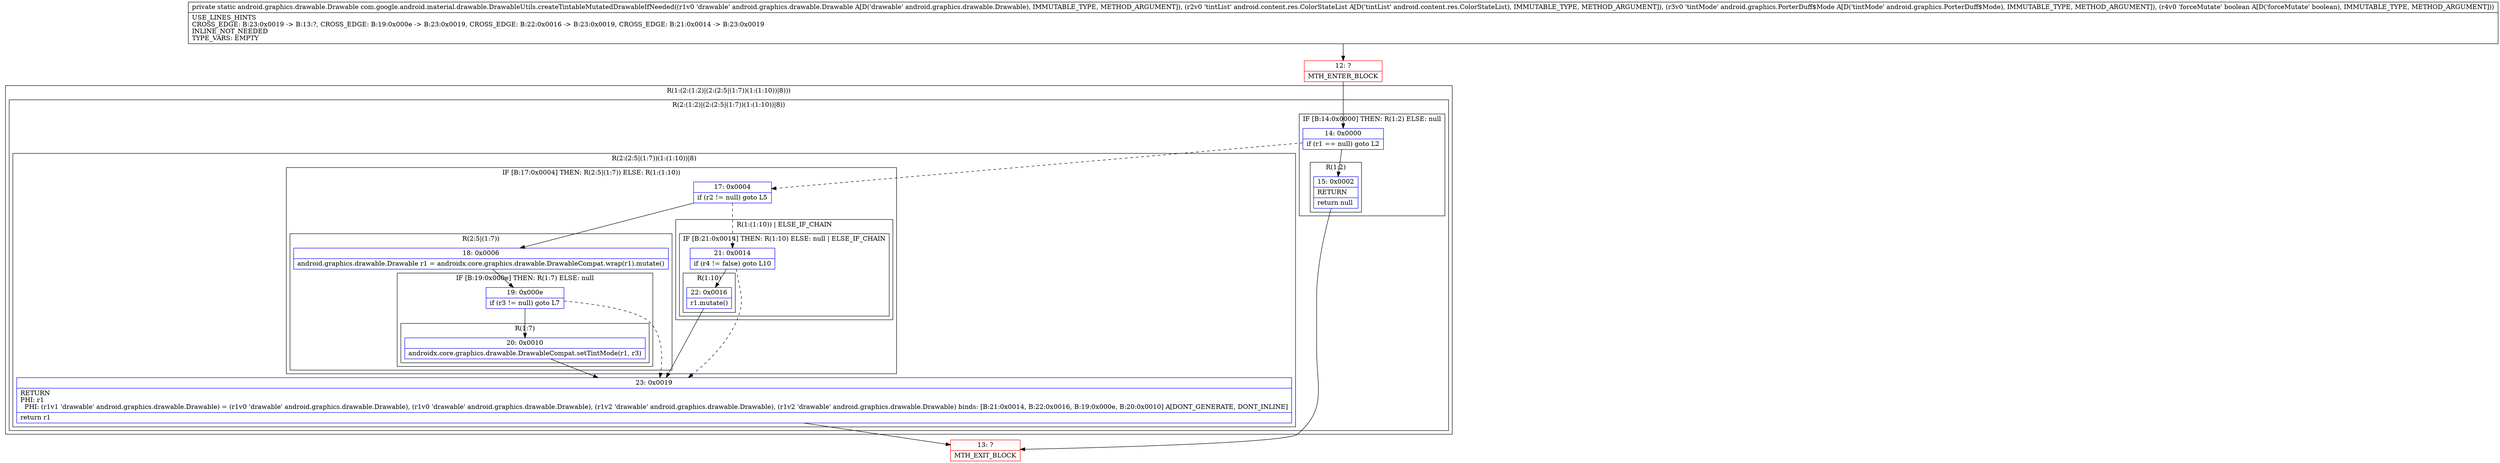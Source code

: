 digraph "CFG forcom.google.android.material.drawable.DrawableUtils.createTintableMutatedDrawableIfNeeded(Landroid\/graphics\/drawable\/Drawable;Landroid\/content\/res\/ColorStateList;Landroid\/graphics\/PorterDuff$Mode;Z)Landroid\/graphics\/drawable\/Drawable;" {
subgraph cluster_Region_2133184633 {
label = "R(1:(2:(1:2)|(2:(2:5|(1:7))(1:(1:10))|8)))";
node [shape=record,color=blue];
subgraph cluster_Region_1571213617 {
label = "R(2:(1:2)|(2:(2:5|(1:7))(1:(1:10))|8))";
node [shape=record,color=blue];
subgraph cluster_IfRegion_83661212 {
label = "IF [B:14:0x0000] THEN: R(1:2) ELSE: null";
node [shape=record,color=blue];
Node_14 [shape=record,label="{14\:\ 0x0000|if (r1 == null) goto L2\l}"];
subgraph cluster_Region_1713903298 {
label = "R(1:2)";
node [shape=record,color=blue];
Node_15 [shape=record,label="{15\:\ 0x0002|RETURN\l|return null\l}"];
}
}
subgraph cluster_Region_929014886 {
label = "R(2:(2:5|(1:7))(1:(1:10))|8)";
node [shape=record,color=blue];
subgraph cluster_IfRegion_1553712357 {
label = "IF [B:17:0x0004] THEN: R(2:5|(1:7)) ELSE: R(1:(1:10))";
node [shape=record,color=blue];
Node_17 [shape=record,label="{17\:\ 0x0004|if (r2 != null) goto L5\l}"];
subgraph cluster_Region_1015795355 {
label = "R(2:5|(1:7))";
node [shape=record,color=blue];
Node_18 [shape=record,label="{18\:\ 0x0006|android.graphics.drawable.Drawable r1 = androidx.core.graphics.drawable.DrawableCompat.wrap(r1).mutate()\l}"];
subgraph cluster_IfRegion_439570894 {
label = "IF [B:19:0x000e] THEN: R(1:7) ELSE: null";
node [shape=record,color=blue];
Node_19 [shape=record,label="{19\:\ 0x000e|if (r3 != null) goto L7\l}"];
subgraph cluster_Region_1342552698 {
label = "R(1:7)";
node [shape=record,color=blue];
Node_20 [shape=record,label="{20\:\ 0x0010|androidx.core.graphics.drawable.DrawableCompat.setTintMode(r1, r3)\l}"];
}
}
}
subgraph cluster_Region_1379655795 {
label = "R(1:(1:10)) | ELSE_IF_CHAIN\l";
node [shape=record,color=blue];
subgraph cluster_IfRegion_816190393 {
label = "IF [B:21:0x0014] THEN: R(1:10) ELSE: null | ELSE_IF_CHAIN\l";
node [shape=record,color=blue];
Node_21 [shape=record,label="{21\:\ 0x0014|if (r4 != false) goto L10\l}"];
subgraph cluster_Region_815503682 {
label = "R(1:10)";
node [shape=record,color=blue];
Node_22 [shape=record,label="{22\:\ 0x0016|r1.mutate()\l}"];
}
}
}
}
Node_23 [shape=record,label="{23\:\ 0x0019|RETURN\lPHI: r1 \l  PHI: (r1v1 'drawable' android.graphics.drawable.Drawable) = (r1v0 'drawable' android.graphics.drawable.Drawable), (r1v0 'drawable' android.graphics.drawable.Drawable), (r1v2 'drawable' android.graphics.drawable.Drawable), (r1v2 'drawable' android.graphics.drawable.Drawable) binds: [B:21:0x0014, B:22:0x0016, B:19:0x000e, B:20:0x0010] A[DONT_GENERATE, DONT_INLINE]\l|return r1\l}"];
}
}
}
Node_12 [shape=record,color=red,label="{12\:\ ?|MTH_ENTER_BLOCK\l}"];
Node_13 [shape=record,color=red,label="{13\:\ ?|MTH_EXIT_BLOCK\l}"];
MethodNode[shape=record,label="{private static android.graphics.drawable.Drawable com.google.android.material.drawable.DrawableUtils.createTintableMutatedDrawableIfNeeded((r1v0 'drawable' android.graphics.drawable.Drawable A[D('drawable' android.graphics.drawable.Drawable), IMMUTABLE_TYPE, METHOD_ARGUMENT]), (r2v0 'tintList' android.content.res.ColorStateList A[D('tintList' android.content.res.ColorStateList), IMMUTABLE_TYPE, METHOD_ARGUMENT]), (r3v0 'tintMode' android.graphics.PorterDuff$Mode A[D('tintMode' android.graphics.PorterDuff$Mode), IMMUTABLE_TYPE, METHOD_ARGUMENT]), (r4v0 'forceMutate' boolean A[D('forceMutate' boolean), IMMUTABLE_TYPE, METHOD_ARGUMENT]))  | USE_LINES_HINTS\lCROSS_EDGE: B:23:0x0019 \-\> B:13:?, CROSS_EDGE: B:19:0x000e \-\> B:23:0x0019, CROSS_EDGE: B:22:0x0016 \-\> B:23:0x0019, CROSS_EDGE: B:21:0x0014 \-\> B:23:0x0019\lINLINE_NOT_NEEDED\lTYPE_VARS: EMPTY\l}"];
MethodNode -> Node_12;Node_14 -> Node_15;
Node_14 -> Node_17[style=dashed];
Node_15 -> Node_13;
Node_17 -> Node_18;
Node_17 -> Node_21[style=dashed];
Node_18 -> Node_19;
Node_19 -> Node_20;
Node_19 -> Node_23[style=dashed];
Node_20 -> Node_23;
Node_21 -> Node_22;
Node_21 -> Node_23[style=dashed];
Node_22 -> Node_23;
Node_23 -> Node_13;
Node_12 -> Node_14;
}

